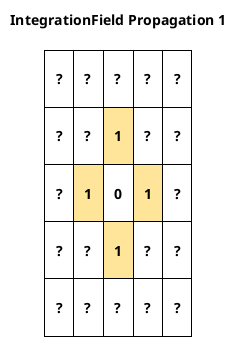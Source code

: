 @startuml int_field_prop1

title
IntegrationField Propagation 1

|\n   ?   \n|\n   ?   \n|\n   ?   \n|\n   ?   \n|\n   ?   \n|
|\n   ?   \n|\n   ?   \n|<#ffe599>\n   1   \n|\n   ?   \n|\n   ?   \n|
|\n   ?   \n|<#ffe599>\n   1   \n|\n   0   \n|<#ffe599>\n   1   \n|\n   ?   \n|
|\n   ?   \n|\n   ?   \n|<#ffe599>\n   1   \n|\n   ?   \n|\n   ?   \n|
|\n   ?   \n|\n   ?   \n|\n   ?   \n|\n   ?   \n|\n   ?   \n|
end title
@enduml
